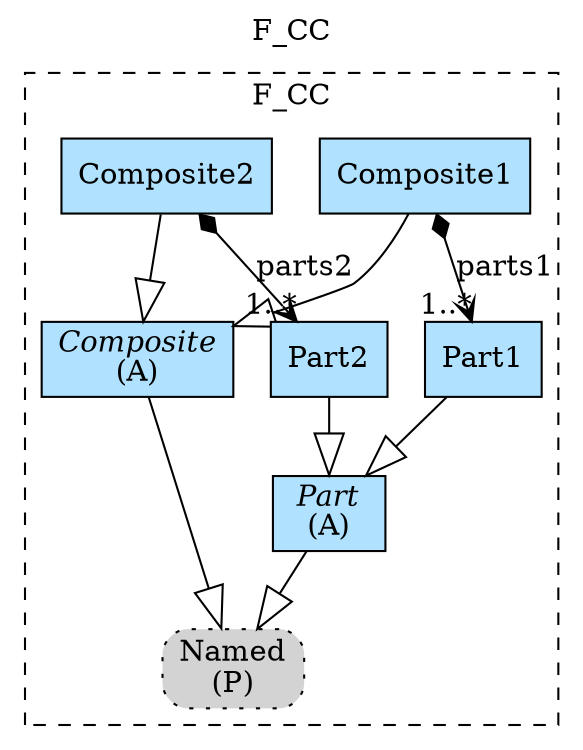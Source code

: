 digraph {graph[label=F_CC,labelloc=tl,labelfontsize=12];
subgraph cluster_F_CC{style=dashed;label=F_CC;
"PNamed"[shape=box,fillcolor=lightgray,style ="rounded,filled,dotted",label=<Named<br/>(P)>];
"Composite"[shape=record,fillcolor=lightskyblue1,style = filled,label=<{<I>Composite</I><br/>(A)}>];
"Part"[shape=record,fillcolor=lightskyblue1,style = filled,label=<{<I>Part</I><br/>(A)}>];
"Composite1"[shape=record,fillcolor=lightskyblue1,style = filled,label="Composite1"];
"Composite2"[shape=record,fillcolor=lightskyblue1,style = filled,label="Composite2"];
"Part1"[shape=record,fillcolor=lightskyblue1,style = filled,label="Part1"];
"Part2"[shape=record,fillcolor=lightskyblue1,style = filled,label="Part2"];

"Composite"->"PNamed"[arrowhead=onormal,arrowsize=2.0];
"Part"->"PNamed"[arrowhead=onormal,arrowsize=2.0];
"Composite1"->"Composite"[arrowhead=onormal,arrowsize=2.0];
"Composite2"->"Composite"[arrowhead=onormal,arrowsize=2.0];
"Part1"->"Part"[arrowhead=onormal,arrowsize=2.0];
"Part2"->"Part"[arrowhead=onormal,arrowsize=2.0];
"Composite1"->"Part1"[label="parts1",arrowhead=vee,arrowtail=diamond,dir=both,headlabel="1..*"];
"Composite2"->"Part2"[label="parts2",arrowhead=vee,arrowtail=diamond,dir=both,headlabel="1..*"];

}

}